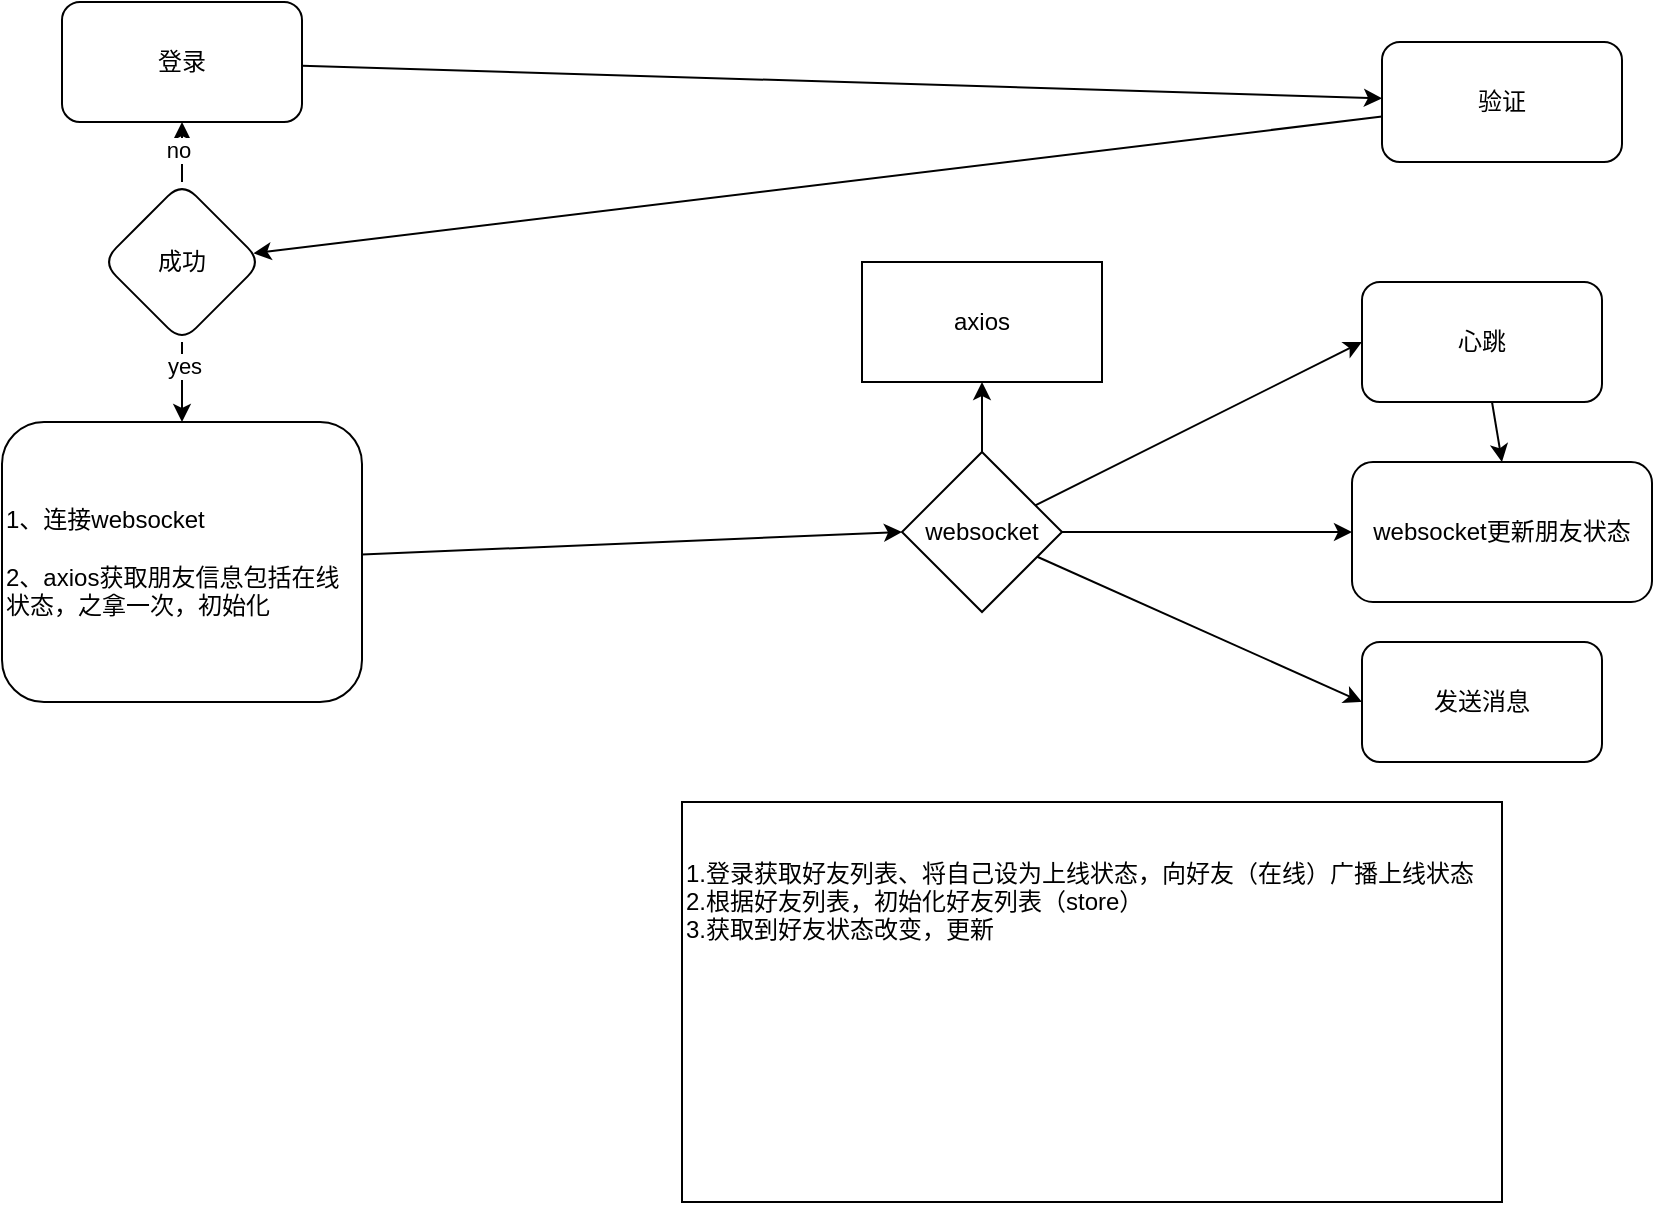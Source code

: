 <mxfile>
    <diagram id="ZjCU0V6z4n9j7n_zWdJJ" name="第 1 页">
        <mxGraphModel dx="1935" dy="784" grid="1" gridSize="10" guides="1" tooltips="1" connect="1" arrows="1" fold="1" page="1" pageScale="1" pageWidth="827" pageHeight="1169" math="0" shadow="0">
            <root>
                <mxCell id="0"/>
                <mxCell id="1" parent="0"/>
                <mxCell id="6" value="" style="edgeStyle=none;html=1;" parent="1" source="2" target="3" edge="1">
                    <mxGeometry relative="1" as="geometry"/>
                </mxCell>
                <mxCell id="2" value="登录" style="rounded=1;whiteSpace=wrap;html=1;" parent="1" vertex="1">
                    <mxGeometry x="20" y="90" width="120" height="60" as="geometry"/>
                </mxCell>
                <mxCell id="11" value="" style="edgeStyle=none;html=1;" parent="1" source="3" target="10" edge="1">
                    <mxGeometry relative="1" as="geometry"/>
                </mxCell>
                <mxCell id="3" value="验证" style="rounded=1;whiteSpace=wrap;html=1;" parent="1" vertex="1">
                    <mxGeometry x="680" y="110" width="120" height="60" as="geometry"/>
                </mxCell>
                <mxCell id="18" value="" style="edgeStyle=none;html=1;entryX=0;entryY=0.5;entryDx=0;entryDy=0;" parent="1" source="5" target="19" edge="1">
                    <mxGeometry relative="1" as="geometry"/>
                </mxCell>
                <mxCell id="5" value="1、连接websocket&lt;div&gt;&lt;font color=&quot;#000000&quot;&gt;&lt;br&gt;&lt;/font&gt;2、axios获取朋友信息包括在线状态，之拿一次，初始化&lt;/div&gt;" style="whiteSpace=wrap;html=1;rounded=1;align=left;" parent="1" vertex="1">
                    <mxGeometry x="-10" y="300" width="180" height="140" as="geometry"/>
                </mxCell>
                <mxCell id="12" style="edgeStyle=none;html=1;entryX=0.5;entryY=0;entryDx=0;entryDy=0;" parent="1" source="10" target="5" edge="1">
                    <mxGeometry relative="1" as="geometry"/>
                </mxCell>
                <mxCell id="15" value="yes" style="edgeLabel;html=1;align=center;verticalAlign=middle;resizable=0;points=[];" parent="12" vertex="1" connectable="0">
                    <mxGeometry x="-0.413" y="1" relative="1" as="geometry">
                        <mxPoint as="offset"/>
                    </mxGeometry>
                </mxCell>
                <mxCell id="13" style="edgeStyle=none;html=1;" parent="1" source="10" target="2" edge="1">
                    <mxGeometry relative="1" as="geometry"/>
                </mxCell>
                <mxCell id="14" value="no" style="edgeLabel;html=1;align=center;verticalAlign=middle;resizable=0;points=[];" parent="13" vertex="1" connectable="0">
                    <mxGeometry x="0.116" y="2" relative="1" as="geometry">
                        <mxPoint as="offset"/>
                    </mxGeometry>
                </mxCell>
                <mxCell id="10" value="成功" style="rhombus;whiteSpace=wrap;html=1;rounded=1;" parent="1" vertex="1">
                    <mxGeometry x="40" y="180" width="80" height="80" as="geometry"/>
                </mxCell>
                <mxCell id="17" value="websocket更新朋友状态" style="whiteSpace=wrap;html=1;rounded=1;" parent="1" vertex="1">
                    <mxGeometry x="665" y="320" width="150" height="70" as="geometry"/>
                </mxCell>
                <mxCell id="26" style="edgeStyle=none;html=1;entryX=0;entryY=0.5;entryDx=0;entryDy=0;" parent="1" source="19" target="27" edge="1">
                    <mxGeometry relative="1" as="geometry">
                        <mxPoint x="640" y="330" as="targetPoint"/>
                    </mxGeometry>
                </mxCell>
                <mxCell id="28" style="edgeStyle=none;html=1;" parent="1" source="19" target="17" edge="1">
                    <mxGeometry relative="1" as="geometry"/>
                </mxCell>
                <mxCell id="30" style="edgeStyle=none;html=1;entryX=0;entryY=0.5;entryDx=0;entryDy=0;" parent="1" source="19" target="31" edge="1">
                    <mxGeometry relative="1" as="geometry">
                        <mxPoint x="670" y="430" as="targetPoint"/>
                    </mxGeometry>
                </mxCell>
                <mxCell id="33" value="" style="edgeStyle=none;html=1;" parent="1" source="19" target="32" edge="1">
                    <mxGeometry relative="1" as="geometry"/>
                </mxCell>
                <mxCell id="19" value="websocket" style="rhombus;whiteSpace=wrap;html=1;" parent="1" vertex="1">
                    <mxGeometry x="440" y="315" width="80" height="80" as="geometry"/>
                </mxCell>
                <mxCell id="29" style="edgeStyle=none;html=1;entryX=0.5;entryY=0;entryDx=0;entryDy=0;" parent="1" source="27" target="17" edge="1">
                    <mxGeometry relative="1" as="geometry"/>
                </mxCell>
                <mxCell id="27" value="心跳" style="rounded=1;whiteSpace=wrap;html=1;" parent="1" vertex="1">
                    <mxGeometry x="670" y="230" width="120" height="60" as="geometry"/>
                </mxCell>
                <mxCell id="31" value="发送消息" style="rounded=1;whiteSpace=wrap;html=1;" parent="1" vertex="1">
                    <mxGeometry x="670" y="410" width="120" height="60" as="geometry"/>
                </mxCell>
                <mxCell id="32" value="axios" style="whiteSpace=wrap;html=1;" parent="1" vertex="1">
                    <mxGeometry x="420" y="220" width="120" height="60" as="geometry"/>
                </mxCell>
                <mxCell id="34" value="1.登录获取好友列表、将自己设为上线状态，向好友（在线）广播上线状态&lt;div&gt;2.根据好友列表，初始化好友列表（store）&lt;/div&gt;&lt;div&gt;3.获取到好友状态改变，更新&lt;/div&gt;&lt;div&gt;&lt;br&gt;&lt;/div&gt;&lt;div&gt;&lt;br&gt;&lt;/div&gt;&lt;div&gt;&lt;br&gt;&lt;/div&gt;&lt;div&gt;&lt;br&gt;&lt;/div&gt;&lt;div&gt;&lt;br&gt;&lt;/div&gt;&lt;div&gt;&lt;br&gt;&lt;/div&gt;&lt;div&gt;&lt;br&gt;&lt;/div&gt;" style="rounded=0;whiteSpace=wrap;html=1;align=left;" vertex="1" parent="1">
                    <mxGeometry x="330" y="490" width="410" height="200" as="geometry"/>
                </mxCell>
            </root>
        </mxGraphModel>
    </diagram>
</mxfile>